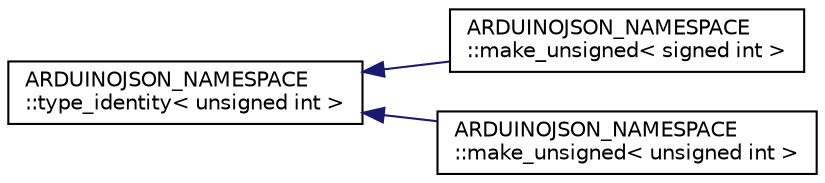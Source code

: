 digraph "Graphical Class Hierarchy"
{
 // LATEX_PDF_SIZE
  edge [fontname="Helvetica",fontsize="10",labelfontname="Helvetica",labelfontsize="10"];
  node [fontname="Helvetica",fontsize="10",shape=record];
  rankdir="LR";
  Node0 [label="ARDUINOJSON_NAMESPACE\l::type_identity\< unsigned int \>",height=0.2,width=0.4,color="black", fillcolor="white", style="filled",URL="$structARDUINOJSON__NAMESPACE_1_1type__identity.html",tooltip=" "];
  Node0 -> Node1 [dir="back",color="midnightblue",fontsize="10",style="solid",fontname="Helvetica"];
  Node1 [label="ARDUINOJSON_NAMESPACE\l::make_unsigned\< signed int \>",height=0.2,width=0.4,color="black", fillcolor="white", style="filled",URL="$structARDUINOJSON__NAMESPACE_1_1make__unsigned_3_01signed_01int_01_4.html",tooltip=" "];
  Node0 -> Node2 [dir="back",color="midnightblue",fontsize="10",style="solid",fontname="Helvetica"];
  Node2 [label="ARDUINOJSON_NAMESPACE\l::make_unsigned\< unsigned int \>",height=0.2,width=0.4,color="black", fillcolor="white", style="filled",URL="$structARDUINOJSON__NAMESPACE_1_1make__unsigned_3_01unsigned_01int_01_4.html",tooltip=" "];
}
